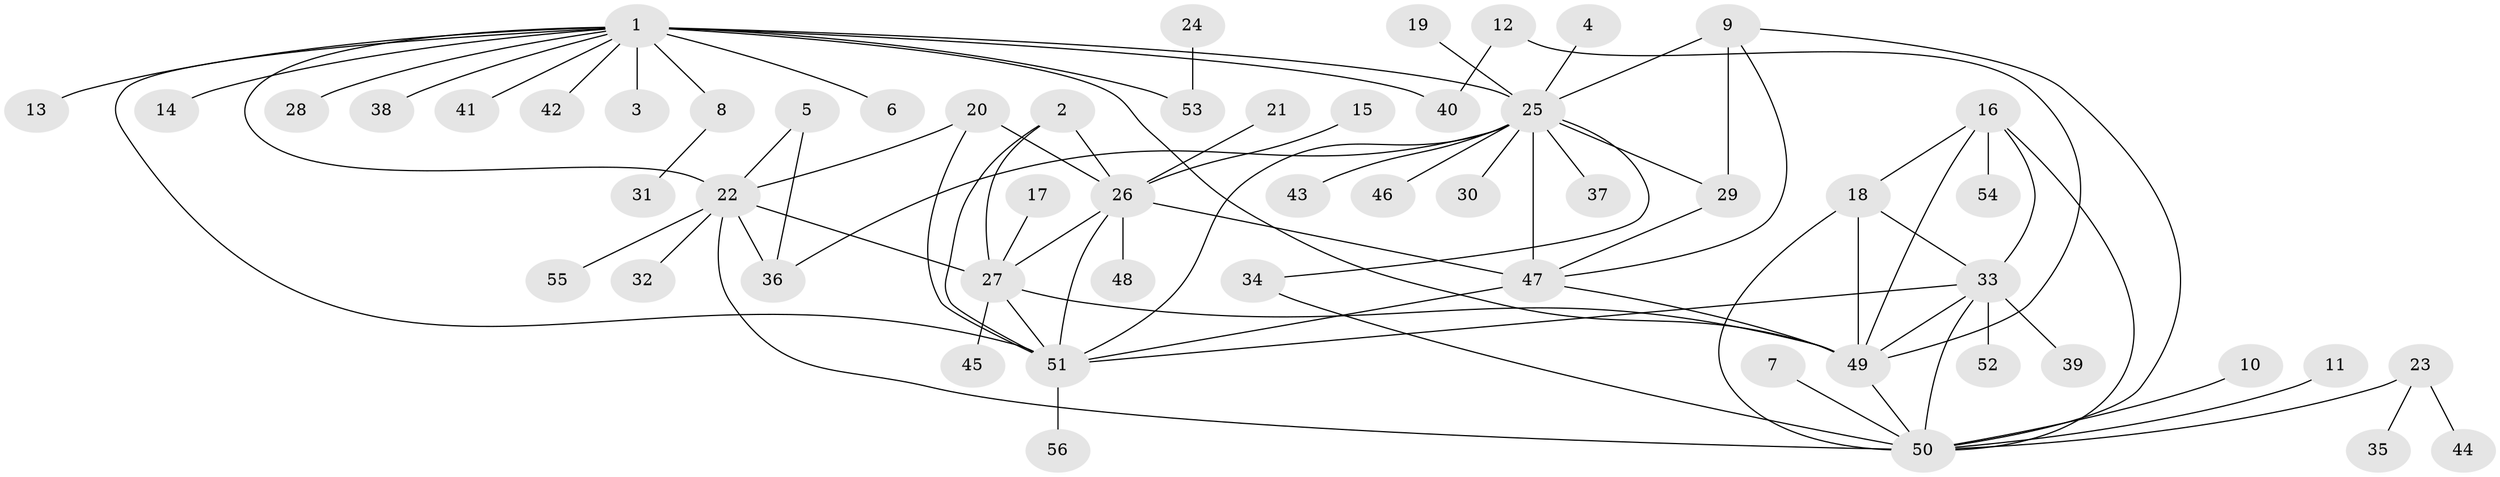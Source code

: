// original degree distribution, {5: 0.0625, 6: 0.03571428571428571, 13: 0.008928571428571428, 8: 0.008928571428571428, 12: 0.017857142857142856, 4: 0.017857142857142856, 9: 0.03571428571428571, 10: 0.026785714285714284, 7: 0.017857142857142856, 3: 0.07142857142857142, 1: 0.5357142857142857, 2: 0.16071428571428573}
// Generated by graph-tools (version 1.1) at 2025/50/03/09/25 03:50:29]
// undirected, 56 vertices, 82 edges
graph export_dot {
graph [start="1"]
  node [color=gray90,style=filled];
  1;
  2;
  3;
  4;
  5;
  6;
  7;
  8;
  9;
  10;
  11;
  12;
  13;
  14;
  15;
  16;
  17;
  18;
  19;
  20;
  21;
  22;
  23;
  24;
  25;
  26;
  27;
  28;
  29;
  30;
  31;
  32;
  33;
  34;
  35;
  36;
  37;
  38;
  39;
  40;
  41;
  42;
  43;
  44;
  45;
  46;
  47;
  48;
  49;
  50;
  51;
  52;
  53;
  54;
  55;
  56;
  1 -- 3 [weight=1.0];
  1 -- 6 [weight=1.0];
  1 -- 8 [weight=1.0];
  1 -- 13 [weight=1.0];
  1 -- 14 [weight=1.0];
  1 -- 22 [weight=1.0];
  1 -- 25 [weight=1.0];
  1 -- 28 [weight=1.0];
  1 -- 38 [weight=1.0];
  1 -- 40 [weight=4.0];
  1 -- 41 [weight=1.0];
  1 -- 42 [weight=1.0];
  1 -- 49 [weight=1.0];
  1 -- 51 [weight=2.0];
  1 -- 53 [weight=1.0];
  2 -- 26 [weight=2.0];
  2 -- 27 [weight=1.0];
  2 -- 51 [weight=1.0];
  4 -- 25 [weight=1.0];
  5 -- 22 [weight=2.0];
  5 -- 36 [weight=2.0];
  7 -- 50 [weight=1.0];
  8 -- 31 [weight=1.0];
  9 -- 25 [weight=2.0];
  9 -- 29 [weight=1.0];
  9 -- 47 [weight=1.0];
  9 -- 50 [weight=1.0];
  10 -- 50 [weight=1.0];
  11 -- 50 [weight=1.0];
  12 -- 40 [weight=1.0];
  12 -- 49 [weight=1.0];
  15 -- 26 [weight=1.0];
  16 -- 18 [weight=1.0];
  16 -- 33 [weight=1.0];
  16 -- 49 [weight=1.0];
  16 -- 50 [weight=1.0];
  16 -- 54 [weight=1.0];
  17 -- 27 [weight=1.0];
  18 -- 33 [weight=1.0];
  18 -- 49 [weight=1.0];
  18 -- 50 [weight=1.0];
  19 -- 25 [weight=1.0];
  20 -- 22 [weight=1.0];
  20 -- 26 [weight=1.0];
  20 -- 51 [weight=1.0];
  21 -- 26 [weight=1.0];
  22 -- 27 [weight=1.0];
  22 -- 32 [weight=1.0];
  22 -- 36 [weight=4.0];
  22 -- 50 [weight=1.0];
  22 -- 55 [weight=1.0];
  23 -- 35 [weight=1.0];
  23 -- 44 [weight=1.0];
  23 -- 50 [weight=1.0];
  24 -- 53 [weight=1.0];
  25 -- 29 [weight=2.0];
  25 -- 30 [weight=1.0];
  25 -- 34 [weight=1.0];
  25 -- 36 [weight=1.0];
  25 -- 37 [weight=1.0];
  25 -- 43 [weight=1.0];
  25 -- 46 [weight=1.0];
  25 -- 47 [weight=2.0];
  25 -- 51 [weight=1.0];
  26 -- 27 [weight=2.0];
  26 -- 47 [weight=1.0];
  26 -- 48 [weight=1.0];
  26 -- 51 [weight=2.0];
  27 -- 45 [weight=1.0];
  27 -- 49 [weight=1.0];
  27 -- 51 [weight=1.0];
  29 -- 47 [weight=1.0];
  33 -- 39 [weight=1.0];
  33 -- 49 [weight=1.0];
  33 -- 50 [weight=1.0];
  33 -- 51 [weight=1.0];
  33 -- 52 [weight=1.0];
  34 -- 50 [weight=1.0];
  47 -- 49 [weight=1.0];
  47 -- 51 [weight=1.0];
  49 -- 50 [weight=1.0];
  51 -- 56 [weight=1.0];
}
